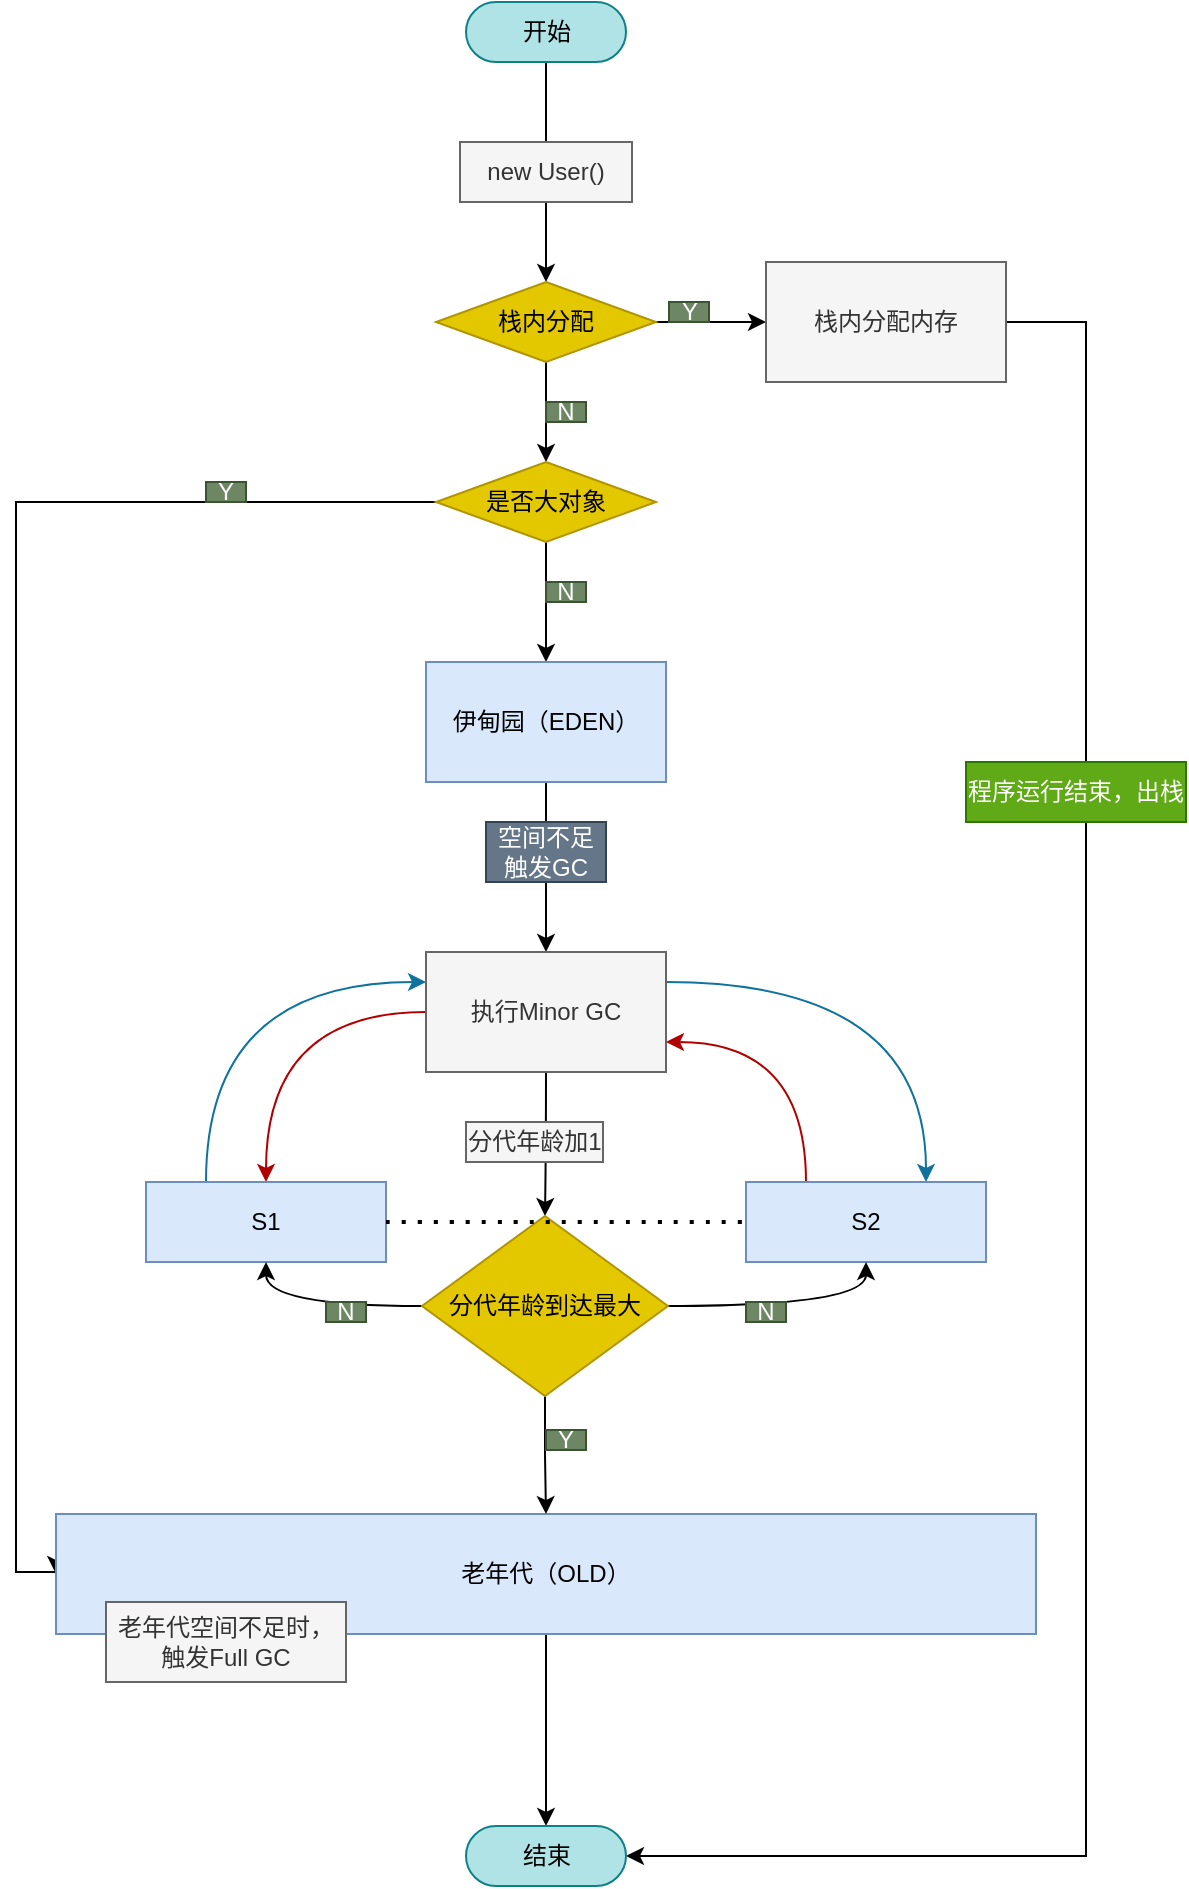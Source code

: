 <mxfile version="20.2.3" type="device"><diagram id="wTIkt-A2F5K6djLVk1Do" name="第 1 页"><mxGraphModel dx="903" dy="563" grid="1" gridSize="10" guides="1" tooltips="1" connect="1" arrows="1" fold="1" page="1" pageScale="1" pageWidth="827" pageHeight="1169" math="0" shadow="0"><root><mxCell id="0"/><mxCell id="1" parent="0"/><mxCell id="jH0QLe52nZYwZF5xYIYX-31" value="" style="edgeStyle=orthogonalEdgeStyle;rounded=0;orthogonalLoop=1;jettySize=auto;html=1;" edge="1" parent="1" source="jH0QLe52nZYwZF5xYIYX-1" target="jH0QLe52nZYwZF5xYIYX-3"><mxGeometry relative="1" as="geometry"/></mxCell><mxCell id="jH0QLe52nZYwZF5xYIYX-1" value="开始" style="html=1;dashed=0;whitespace=wrap;shape=mxgraph.dfd.start;fillColor=#b0e3e6;strokeColor=#0e8088;" vertex="1" parent="1"><mxGeometry x="360" y="50" width="80" height="30" as="geometry"/></mxCell><mxCell id="jH0QLe52nZYwZF5xYIYX-2" value="new User()" style="rounded=0;whiteSpace=wrap;html=1;fillColor=#f5f5f5;strokeColor=#666666;fontColor=#333333;" vertex="1" parent="1"><mxGeometry x="357" y="120" width="86" height="30" as="geometry"/></mxCell><mxCell id="jH0QLe52nZYwZF5xYIYX-32" value="" style="edgeStyle=orthogonalEdgeStyle;rounded=0;orthogonalLoop=1;jettySize=auto;html=1;" edge="1" parent="1" source="jH0QLe52nZYwZF5xYIYX-3" target="jH0QLe52nZYwZF5xYIYX-5"><mxGeometry relative="1" as="geometry"/></mxCell><mxCell id="jH0QLe52nZYwZF5xYIYX-33" value="" style="edgeStyle=orthogonalEdgeStyle;rounded=0;orthogonalLoop=1;jettySize=auto;html=1;" edge="1" parent="1" source="jH0QLe52nZYwZF5xYIYX-3" target="jH0QLe52nZYwZF5xYIYX-4"><mxGeometry relative="1" as="geometry"/></mxCell><mxCell id="jH0QLe52nZYwZF5xYIYX-3" value="栈内分配" style="rhombus;whiteSpace=wrap;html=1;fillColor=#e3c800;fontColor=#000000;strokeColor=#B09500;" vertex="1" parent="1"><mxGeometry x="345" y="190" width="110" height="40" as="geometry"/></mxCell><mxCell id="jH0QLe52nZYwZF5xYIYX-38" style="edgeStyle=orthogonalEdgeStyle;rounded=0;orthogonalLoop=1;jettySize=auto;html=1;entryX=0;entryY=0.5;entryDx=0;entryDy=0;" edge="1" parent="1" source="jH0QLe52nZYwZF5xYIYX-4" target="jH0QLe52nZYwZF5xYIYX-6"><mxGeometry relative="1" as="geometry"><Array as="points"><mxPoint x="135" y="300"/><mxPoint x="135" y="835"/></Array></mxGeometry></mxCell><mxCell id="jH0QLe52nZYwZF5xYIYX-42" value="" style="edgeStyle=orthogonalEdgeStyle;rounded=0;orthogonalLoop=1;jettySize=auto;html=1;" edge="1" parent="1" source="jH0QLe52nZYwZF5xYIYX-4" target="jH0QLe52nZYwZF5xYIYX-7"><mxGeometry relative="1" as="geometry"/></mxCell><mxCell id="jH0QLe52nZYwZF5xYIYX-4" value="是否大对象" style="rhombus;whiteSpace=wrap;html=1;fillColor=#e3c800;fontColor=#000000;strokeColor=#B09500;" vertex="1" parent="1"><mxGeometry x="345" y="280" width="110" height="40" as="geometry"/></mxCell><mxCell id="jH0QLe52nZYwZF5xYIYX-36" style="edgeStyle=orthogonalEdgeStyle;rounded=0;orthogonalLoop=1;jettySize=auto;html=1;exitX=1;exitY=0.5;exitDx=0;exitDy=0;entryX=1;entryY=0.5;entryDx=0;entryDy=0;entryPerimeter=0;" edge="1" parent="1" source="jH0QLe52nZYwZF5xYIYX-5" target="jH0QLe52nZYwZF5xYIYX-30"><mxGeometry relative="1" as="geometry"><Array as="points"><mxPoint x="670" y="210"/><mxPoint x="670" y="977"/></Array></mxGeometry></mxCell><mxCell id="jH0QLe52nZYwZF5xYIYX-5" value="栈内分配内存" style="rounded=0;whiteSpace=wrap;html=1;fillColor=#f5f5f5;fontColor=#333333;strokeColor=#666666;" vertex="1" parent="1"><mxGeometry x="510" y="180" width="120" height="60" as="geometry"/></mxCell><mxCell id="jH0QLe52nZYwZF5xYIYX-44" value="" style="edgeStyle=orthogonalEdgeStyle;rounded=0;orthogonalLoop=1;jettySize=auto;html=1;" edge="1" parent="1" source="jH0QLe52nZYwZF5xYIYX-6" target="jH0QLe52nZYwZF5xYIYX-30"><mxGeometry relative="1" as="geometry"/></mxCell><mxCell id="jH0QLe52nZYwZF5xYIYX-6" value="老年代（OLD）" style="rounded=0;whiteSpace=wrap;html=1;fillColor=#dae8fc;strokeColor=#6c8ebf;" vertex="1" parent="1"><mxGeometry x="155" y="806" width="490" height="60" as="geometry"/></mxCell><mxCell id="jH0QLe52nZYwZF5xYIYX-12" style="edgeStyle=orthogonalEdgeStyle;rounded=0;orthogonalLoop=1;jettySize=auto;html=1;exitX=0.5;exitY=1;exitDx=0;exitDy=0;entryX=0.5;entryY=0;entryDx=0;entryDy=0;" edge="1" parent="1" source="jH0QLe52nZYwZF5xYIYX-7" target="jH0QLe52nZYwZF5xYIYX-8"><mxGeometry relative="1" as="geometry"/></mxCell><mxCell id="jH0QLe52nZYwZF5xYIYX-7" value="伊甸园（EDEN）" style="rounded=0;whiteSpace=wrap;html=1;fillColor=#dae8fc;strokeColor=#6c8ebf;" vertex="1" parent="1"><mxGeometry x="340" y="380" width="120" height="60" as="geometry"/></mxCell><mxCell id="jH0QLe52nZYwZF5xYIYX-14" style="edgeStyle=orthogonalEdgeStyle;rounded=0;orthogonalLoop=1;jettySize=auto;html=1;exitX=0;exitY=0.5;exitDx=0;exitDy=0;curved=1;fillColor=#e51400;strokeColor=#B20000;" edge="1" parent="1" source="jH0QLe52nZYwZF5xYIYX-8" target="jH0QLe52nZYwZF5xYIYX-9"><mxGeometry relative="1" as="geometry"/></mxCell><mxCell id="jH0QLe52nZYwZF5xYIYX-24" style="edgeStyle=orthogonalEdgeStyle;curved=1;rounded=0;orthogonalLoop=1;jettySize=auto;html=1;exitX=1;exitY=0.25;exitDx=0;exitDy=0;entryX=0.75;entryY=0;entryDx=0;entryDy=0;fillColor=#b1ddf0;strokeColor=#10739e;" edge="1" parent="1" source="jH0QLe52nZYwZF5xYIYX-8" target="jH0QLe52nZYwZF5xYIYX-10"><mxGeometry relative="1" as="geometry"/></mxCell><mxCell id="jH0QLe52nZYwZF5xYIYX-26" style="edgeStyle=orthogonalEdgeStyle;curved=1;rounded=0;orthogonalLoop=1;jettySize=auto;html=1;entryX=0.5;entryY=0;entryDx=0;entryDy=0;" edge="1" parent="1" source="jH0QLe52nZYwZF5xYIYX-8" target="jH0QLe52nZYwZF5xYIYX-19"><mxGeometry relative="1" as="geometry"/></mxCell><mxCell id="jH0QLe52nZYwZF5xYIYX-8" value="执行Minor GC" style="rounded=0;whiteSpace=wrap;html=1;fillColor=#f5f5f5;fontColor=#333333;strokeColor=#666666;" vertex="1" parent="1"><mxGeometry x="340" y="525" width="120" height="60" as="geometry"/></mxCell><mxCell id="jH0QLe52nZYwZF5xYIYX-23" style="edgeStyle=orthogonalEdgeStyle;curved=1;rounded=0;orthogonalLoop=1;jettySize=auto;html=1;exitX=0.25;exitY=0;exitDx=0;exitDy=0;entryX=0;entryY=0.25;entryDx=0;entryDy=0;fillColor=#b1ddf0;strokeColor=#10739e;" edge="1" parent="1" source="jH0QLe52nZYwZF5xYIYX-9" target="jH0QLe52nZYwZF5xYIYX-8"><mxGeometry relative="1" as="geometry"/></mxCell><mxCell id="jH0QLe52nZYwZF5xYIYX-9" value="S1" style="rounded=0;whiteSpace=wrap;html=1;fillColor=#dae8fc;strokeColor=#6c8ebf;" vertex="1" parent="1"><mxGeometry x="200" y="640" width="120" height="40" as="geometry"/></mxCell><mxCell id="jH0QLe52nZYwZF5xYIYX-25" style="edgeStyle=orthogonalEdgeStyle;curved=1;rounded=0;orthogonalLoop=1;jettySize=auto;html=1;exitX=0.25;exitY=0;exitDx=0;exitDy=0;entryX=1;entryY=0.75;entryDx=0;entryDy=0;fillColor=#e51400;strokeColor=#B20000;" edge="1" parent="1" source="jH0QLe52nZYwZF5xYIYX-10" target="jH0QLe52nZYwZF5xYIYX-8"><mxGeometry relative="1" as="geometry"/></mxCell><mxCell id="jH0QLe52nZYwZF5xYIYX-10" value="S2" style="rounded=0;whiteSpace=wrap;html=1;fillColor=#dae8fc;strokeColor=#6c8ebf;" vertex="1" parent="1"><mxGeometry x="500" y="640" width="120" height="40" as="geometry"/></mxCell><mxCell id="jH0QLe52nZYwZF5xYIYX-13" value="空间不足触发GC" style="text;html=1;strokeColor=#314354;fillColor=#647687;align=center;verticalAlign=middle;whiteSpace=wrap;rounded=0;fontColor=#ffffff;" vertex="1" parent="1"><mxGeometry x="370" y="460" width="60" height="30" as="geometry"/></mxCell><mxCell id="jH0QLe52nZYwZF5xYIYX-28" style="edgeStyle=orthogonalEdgeStyle;rounded=0;orthogonalLoop=1;jettySize=auto;html=1;exitX=0.5;exitY=1;exitDx=0;exitDy=0;entryX=0.5;entryY=0;entryDx=0;entryDy=0;" edge="1" parent="1" source="jH0QLe52nZYwZF5xYIYX-19" target="jH0QLe52nZYwZF5xYIYX-6"><mxGeometry relative="1" as="geometry"/></mxCell><mxCell id="jH0QLe52nZYwZF5xYIYX-48" value="" style="edgeStyle=orthogonalEdgeStyle;curved=1;rounded=0;orthogonalLoop=1;jettySize=auto;html=1;entryX=0.5;entryY=1;entryDx=0;entryDy=0;" edge="1" parent="1" source="jH0QLe52nZYwZF5xYIYX-19" target="jH0QLe52nZYwZF5xYIYX-10"><mxGeometry relative="1" as="geometry"/></mxCell><mxCell id="jH0QLe52nZYwZF5xYIYX-49" value="" style="edgeStyle=orthogonalEdgeStyle;curved=1;rounded=0;orthogonalLoop=1;jettySize=auto;html=1;entryX=0.5;entryY=1;entryDx=0;entryDy=0;" edge="1" parent="1" source="jH0QLe52nZYwZF5xYIYX-19" target="jH0QLe52nZYwZF5xYIYX-9"><mxGeometry relative="1" as="geometry"/></mxCell><mxCell id="jH0QLe52nZYwZF5xYIYX-19" value="分代年龄到达最大" style="rhombus;whiteSpace=wrap;html=1;fillColor=#e3c800;fontColor=#000000;strokeColor=#B09500;" vertex="1" parent="1"><mxGeometry x="338" y="657" width="123" height="90" as="geometry"/></mxCell><mxCell id="jH0QLe52nZYwZF5xYIYX-27" value="" style="endArrow=none;dashed=1;html=1;dashPattern=1 3;strokeWidth=2;rounded=0;curved=1;entryX=0;entryY=0.5;entryDx=0;entryDy=0;exitX=1;exitY=0.5;exitDx=0;exitDy=0;" edge="1" parent="1" source="jH0QLe52nZYwZF5xYIYX-9" target="jH0QLe52nZYwZF5xYIYX-10"><mxGeometry width="50" height="50" relative="1" as="geometry"><mxPoint x="330" y="600" as="sourcePoint"/><mxPoint x="380" y="550" as="targetPoint"/></mxGeometry></mxCell><mxCell id="jH0QLe52nZYwZF5xYIYX-30" value="结束" style="html=1;dashed=0;whitespace=wrap;shape=mxgraph.dfd.start;fillColor=#b0e3e6;strokeColor=#0e8088;" vertex="1" parent="1"><mxGeometry x="360" y="962" width="80" height="30" as="geometry"/></mxCell><mxCell id="jH0QLe52nZYwZF5xYIYX-34" value="Y" style="text;html=1;strokeColor=#3A5431;fillColor=#6d8764;align=center;verticalAlign=middle;whiteSpace=wrap;rounded=0;fontColor=#ffffff;" vertex="1" parent="1"><mxGeometry x="461.5" y="200" width="20" height="10" as="geometry"/></mxCell><mxCell id="jH0QLe52nZYwZF5xYIYX-35" value="N" style="text;html=1;strokeColor=#3A5431;fillColor=#6d8764;align=center;verticalAlign=middle;whiteSpace=wrap;rounded=0;fontColor=#ffffff;" vertex="1" parent="1"><mxGeometry x="400" y="250" width="20" height="10" as="geometry"/></mxCell><mxCell id="jH0QLe52nZYwZF5xYIYX-37" value="程序运行结束，出栈" style="text;html=1;strokeColor=#2D7600;fillColor=#60a917;align=center;verticalAlign=middle;whiteSpace=wrap;rounded=0;fontColor=#ffffff;" vertex="1" parent="1"><mxGeometry x="610" y="430" width="110" height="30" as="geometry"/></mxCell><mxCell id="jH0QLe52nZYwZF5xYIYX-39" value="Y" style="text;html=1;strokeColor=#3A5431;fillColor=#6d8764;align=center;verticalAlign=middle;whiteSpace=wrap;rounded=0;fontColor=#ffffff;" vertex="1" parent="1"><mxGeometry x="230" y="290" width="20" height="10" as="geometry"/></mxCell><mxCell id="jH0QLe52nZYwZF5xYIYX-43" value="N" style="text;html=1;strokeColor=#3A5431;fillColor=#6d8764;align=center;verticalAlign=middle;whiteSpace=wrap;rounded=0;fontColor=#ffffff;" vertex="1" parent="1"><mxGeometry x="400" y="340" width="20" height="10" as="geometry"/></mxCell><mxCell id="jH0QLe52nZYwZF5xYIYX-46" value="Y" style="text;html=1;strokeColor=#3A5431;fillColor=#6d8764;align=center;verticalAlign=middle;whiteSpace=wrap;rounded=0;fontColor=#ffffff;" vertex="1" parent="1"><mxGeometry x="400" y="764" width="20" height="10" as="geometry"/></mxCell><mxCell id="jH0QLe52nZYwZF5xYIYX-50" value="N" style="text;html=1;strokeColor=#3A5431;fillColor=#6d8764;align=center;verticalAlign=middle;whiteSpace=wrap;rounded=0;fontColor=#ffffff;" vertex="1" parent="1"><mxGeometry x="500" y="700" width="20" height="10" as="geometry"/></mxCell><mxCell id="jH0QLe52nZYwZF5xYIYX-51" value="N" style="text;html=1;strokeColor=#3A5431;fillColor=#6d8764;align=center;verticalAlign=middle;whiteSpace=wrap;rounded=0;fontColor=#ffffff;" vertex="1" parent="1"><mxGeometry x="290" y="700" width="20" height="10" as="geometry"/></mxCell><mxCell id="jH0QLe52nZYwZF5xYIYX-52" value="老年代空间不足时，触发Full GC" style="rounded=0;whiteSpace=wrap;html=1;fillColor=#f5f5f5;fontColor=#333333;strokeColor=#666666;" vertex="1" parent="1"><mxGeometry x="180" y="850" width="120" height="40" as="geometry"/></mxCell><mxCell id="jH0QLe52nZYwZF5xYIYX-53" value="分代年龄加1" style="rounded=0;whiteSpace=wrap;html=1;fillColor=#f5f5f5;fontColor=#333333;strokeColor=#666666;" vertex="1" parent="1"><mxGeometry x="360" y="610" width="68.5" height="20" as="geometry"/></mxCell></root></mxGraphModel></diagram></mxfile>